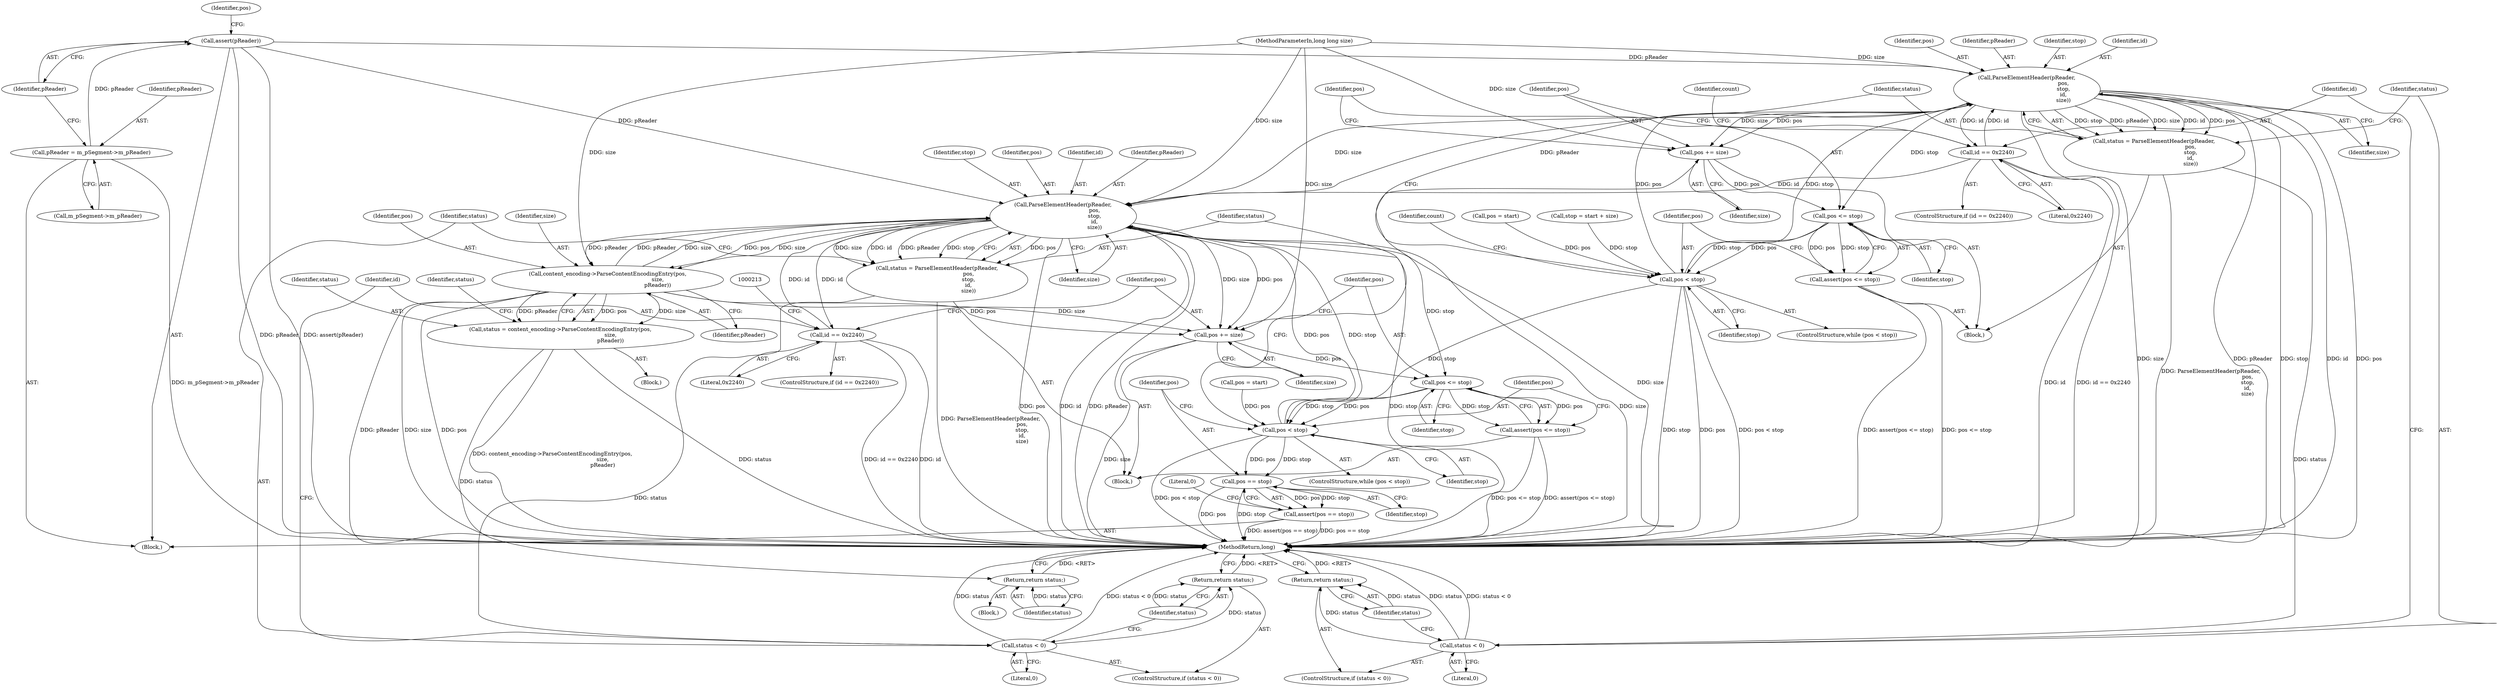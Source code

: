 digraph "1_Android_04839626ed859623901ebd3a5fd483982186b59d_182@API" {
"1000115" [label="(Call,assert(pReader))"];
"1000110" [label="(Call,pReader = m_pSegment->m_pReader)"];
"1000141" [label="(Call,ParseElementHeader(pReader,\n                                           pos,\n                                           stop,\n                                           id,\n                                           size))"];
"1000139" [label="(Call,status = ParseElementHeader(pReader,\n                                           pos,\n                                           stop,\n                                           id,\n                                           size))"];
"1000148" [label="(Call,status < 0)"];
"1000151" [label="(Return,return status;)"];
"1000154" [label="(Call,id == 0x2240)"];
"1000195" [label="(Call,ParseElementHeader(pReader,\n                                     pos,\n                                     stop,\n                                     id,\n                                     size))"];
"1000193" [label="(Call,status = ParseElementHeader(pReader,\n                                     pos,\n                                     stop,\n                                     id,\n                                     size))"];
"1000202" [label="(Call,status < 0)"];
"1000205" [label="(Return,return status;)"];
"1000208" [label="(Call,id == 0x2240)"];
"1000223" [label="(Call,content_encoding->ParseContentEncodingEntry(pos,\n                                                           size,\n                                                           pReader))"];
"1000221" [label="(Call,status = content_encoding->ParseContentEncodingEntry(pos,\n                                                           size,\n                                                           pReader))"];
"1000232" [label="(Return,return status;)"];
"1000239" [label="(Call,pos += size)"];
"1000243" [label="(Call,pos <= stop)"];
"1000186" [label="(Call,pos < stop)"];
"1000247" [label="(Call,pos == stop)"];
"1000246" [label="(Call,assert(pos == stop))"];
"1000242" [label="(Call,assert(pos <= stop))"];
"1000159" [label="(Call,pos += size)"];
"1000163" [label="(Call,pos <= stop)"];
"1000132" [label="(Call,pos < stop)"];
"1000162" [label="(Call,assert(pos <= stop))"];
"1000135" [label="(Block,)"];
"1000150" [label="(Literal,0)"];
"1000249" [label="(Identifier,stop)"];
"1000116" [label="(Identifier,pReader)"];
"1000163" [label="(Call,pos <= stop)"];
"1000156" [label="(Literal,0x2240)"];
"1000245" [label="(Identifier,stop)"];
"1000161" [label="(Identifier,size)"];
"1000199" [label="(Identifier,id)"];
"1000232" [label="(Return,return status;)"];
"1000229" [label="(Block,)"];
"1000165" [label="(Identifier,stop)"];
"1000143" [label="(Identifier,pos)"];
"1000154" [label="(Call,id == 0x2240)"];
"1000196" [label="(Identifier,pReader)"];
"1000134" [label="(Identifier,stop)"];
"1000239" [label="(Call,pos += size)"];
"1000222" [label="(Identifier,status)"];
"1000186" [label="(Call,pos < stop)"];
"1000147" [label="(ControlStructure,if (status < 0))"];
"1000228" [label="(Identifier,status)"];
"1000118" [label="(Call,pos = start)"];
"1000185" [label="(ControlStructure,while (pos < stop))"];
"1000243" [label="(Call,pos <= stop)"];
"1000142" [label="(Identifier,pReader)"];
"1000132" [label="(Call,pos < stop)"];
"1000148" [label="(Call,status < 0)"];
"1000203" [label="(Identifier,status)"];
"1000211" [label="(Block,)"];
"1000140" [label="(Identifier,status)"];
"1000205" [label="(Return,return status;)"];
"1000131" [label="(ControlStructure,while (pos < stop))"];
"1000149" [label="(Identifier,status)"];
"1000164" [label="(Identifier,pos)"];
"1000182" [label="(Call,pos = start)"];
"1000141" [label="(Call,ParseElementHeader(pReader,\n                                           pos,\n                                           stop,\n                                           id,\n                                           size))"];
"1000233" [label="(Identifier,status)"];
"1000151" [label="(Return,return status;)"];
"1000139" [label="(Call,status = ParseElementHeader(pReader,\n                                           pos,\n                                           stop,\n                                           id,\n                                           size))"];
"1000221" [label="(Call,status = content_encoding->ParseContentEncodingEntry(pos,\n                                                           size,\n                                                           pReader))"];
"1000207" [label="(ControlStructure,if (id == 0x2240))"];
"1000244" [label="(Identifier,pos)"];
"1000251" [label="(Literal,0)"];
"1000160" [label="(Identifier,pos)"];
"1000240" [label="(Identifier,pos)"];
"1000119" [label="(Identifier,pos)"];
"1000224" [label="(Identifier,pos)"];
"1000158" [label="(Identifier,count)"];
"1000111" [label="(Identifier,pReader)"];
"1000225" [label="(Identifier,size)"];
"1000187" [label="(Identifier,pos)"];
"1000115" [label="(Call,assert(pReader))"];
"1000201" [label="(ControlStructure,if (status < 0))"];
"1000122" [label="(Call,stop = start + size)"];
"1000189" [label="(Block,)"];
"1000247" [label="(Call,pos == stop)"];
"1000109" [label="(Block,)"];
"1000209" [label="(Identifier,id)"];
"1000168" [label="(Identifier,count)"];
"1000188" [label="(Identifier,stop)"];
"1000200" [label="(Identifier,size)"];
"1000159" [label="(Call,pos += size)"];
"1000206" [label="(Identifier,status)"];
"1000110" [label="(Call,pReader = m_pSegment->m_pReader)"];
"1000195" [label="(Call,ParseElementHeader(pReader,\n                                     pos,\n                                     stop,\n                                     id,\n                                     size))"];
"1000112" [label="(Call,m_pSegment->m_pReader)"];
"1000153" [label="(ControlStructure,if (id == 0x2240))"];
"1000223" [label="(Call,content_encoding->ParseContentEncodingEntry(pos,\n                                                           size,\n                                                           pReader))"];
"1000144" [label="(Identifier,stop)"];
"1000202" [label="(Call,status < 0)"];
"1000248" [label="(Identifier,pos)"];
"1000246" [label="(Call,assert(pos == stop))"];
"1000198" [label="(Identifier,stop)"];
"1000197" [label="(Identifier,pos)"];
"1000146" [label="(Identifier,size)"];
"1000162" [label="(Call,assert(pos <= stop))"];
"1000155" [label="(Identifier,id)"];
"1000194" [label="(Identifier,status)"];
"1000108" [label="(MethodParameterIn,long long size)"];
"1000204" [label="(Literal,0)"];
"1000242" [label="(Call,assert(pos <= stop))"];
"1000210" [label="(Literal,0x2240)"];
"1000133" [label="(Identifier,pos)"];
"1000241" [label="(Identifier,size)"];
"1000208" [label="(Call,id == 0x2240)"];
"1000145" [label="(Identifier,id)"];
"1000193" [label="(Call,status = ParseElementHeader(pReader,\n                                     pos,\n                                     stop,\n                                     id,\n                                     size))"];
"1000152" [label="(Identifier,status)"];
"1000252" [label="(MethodReturn,long)"];
"1000226" [label="(Identifier,pReader)"];
"1000115" -> "1000109"  [label="AST: "];
"1000115" -> "1000116"  [label="CFG: "];
"1000116" -> "1000115"  [label="AST: "];
"1000119" -> "1000115"  [label="CFG: "];
"1000115" -> "1000252"  [label="DDG: assert(pReader)"];
"1000115" -> "1000252"  [label="DDG: pReader"];
"1000110" -> "1000115"  [label="DDG: pReader"];
"1000115" -> "1000141"  [label="DDG: pReader"];
"1000115" -> "1000195"  [label="DDG: pReader"];
"1000110" -> "1000109"  [label="AST: "];
"1000110" -> "1000112"  [label="CFG: "];
"1000111" -> "1000110"  [label="AST: "];
"1000112" -> "1000110"  [label="AST: "];
"1000116" -> "1000110"  [label="CFG: "];
"1000110" -> "1000252"  [label="DDG: m_pSegment->m_pReader"];
"1000141" -> "1000139"  [label="AST: "];
"1000141" -> "1000146"  [label="CFG: "];
"1000142" -> "1000141"  [label="AST: "];
"1000143" -> "1000141"  [label="AST: "];
"1000144" -> "1000141"  [label="AST: "];
"1000145" -> "1000141"  [label="AST: "];
"1000146" -> "1000141"  [label="AST: "];
"1000139" -> "1000141"  [label="CFG: "];
"1000141" -> "1000252"  [label="DDG: pReader"];
"1000141" -> "1000252"  [label="DDG: stop"];
"1000141" -> "1000252"  [label="DDG: id"];
"1000141" -> "1000252"  [label="DDG: pos"];
"1000141" -> "1000252"  [label="DDG: size"];
"1000141" -> "1000139"  [label="DDG: stop"];
"1000141" -> "1000139"  [label="DDG: pReader"];
"1000141" -> "1000139"  [label="DDG: size"];
"1000141" -> "1000139"  [label="DDG: id"];
"1000141" -> "1000139"  [label="DDG: pos"];
"1000132" -> "1000141"  [label="DDG: pos"];
"1000132" -> "1000141"  [label="DDG: stop"];
"1000154" -> "1000141"  [label="DDG: id"];
"1000108" -> "1000141"  [label="DDG: size"];
"1000141" -> "1000154"  [label="DDG: id"];
"1000141" -> "1000159"  [label="DDG: size"];
"1000141" -> "1000159"  [label="DDG: pos"];
"1000141" -> "1000163"  [label="DDG: stop"];
"1000141" -> "1000195"  [label="DDG: pReader"];
"1000141" -> "1000195"  [label="DDG: size"];
"1000139" -> "1000135"  [label="AST: "];
"1000140" -> "1000139"  [label="AST: "];
"1000149" -> "1000139"  [label="CFG: "];
"1000139" -> "1000252"  [label="DDG: ParseElementHeader(pReader,\n                                           pos,\n                                           stop,\n                                           id,\n                                           size)"];
"1000139" -> "1000148"  [label="DDG: status"];
"1000148" -> "1000147"  [label="AST: "];
"1000148" -> "1000150"  [label="CFG: "];
"1000149" -> "1000148"  [label="AST: "];
"1000150" -> "1000148"  [label="AST: "];
"1000152" -> "1000148"  [label="CFG: "];
"1000155" -> "1000148"  [label="CFG: "];
"1000148" -> "1000252"  [label="DDG: status"];
"1000148" -> "1000252"  [label="DDG: status < 0"];
"1000148" -> "1000151"  [label="DDG: status"];
"1000151" -> "1000147"  [label="AST: "];
"1000151" -> "1000152"  [label="CFG: "];
"1000152" -> "1000151"  [label="AST: "];
"1000252" -> "1000151"  [label="CFG: "];
"1000151" -> "1000252"  [label="DDG: <RET>"];
"1000152" -> "1000151"  [label="DDG: status"];
"1000154" -> "1000153"  [label="AST: "];
"1000154" -> "1000156"  [label="CFG: "];
"1000155" -> "1000154"  [label="AST: "];
"1000156" -> "1000154"  [label="AST: "];
"1000158" -> "1000154"  [label="CFG: "];
"1000160" -> "1000154"  [label="CFG: "];
"1000154" -> "1000252"  [label="DDG: id"];
"1000154" -> "1000252"  [label="DDG: id == 0x2240"];
"1000154" -> "1000195"  [label="DDG: id"];
"1000195" -> "1000193"  [label="AST: "];
"1000195" -> "1000200"  [label="CFG: "];
"1000196" -> "1000195"  [label="AST: "];
"1000197" -> "1000195"  [label="AST: "];
"1000198" -> "1000195"  [label="AST: "];
"1000199" -> "1000195"  [label="AST: "];
"1000200" -> "1000195"  [label="AST: "];
"1000193" -> "1000195"  [label="CFG: "];
"1000195" -> "1000252"  [label="DDG: size"];
"1000195" -> "1000252"  [label="DDG: pos"];
"1000195" -> "1000252"  [label="DDG: id"];
"1000195" -> "1000252"  [label="DDG: pReader"];
"1000195" -> "1000252"  [label="DDG: stop"];
"1000195" -> "1000193"  [label="DDG: pos"];
"1000195" -> "1000193"  [label="DDG: size"];
"1000195" -> "1000193"  [label="DDG: id"];
"1000195" -> "1000193"  [label="DDG: pReader"];
"1000195" -> "1000193"  [label="DDG: stop"];
"1000223" -> "1000195"  [label="DDG: pReader"];
"1000223" -> "1000195"  [label="DDG: size"];
"1000186" -> "1000195"  [label="DDG: pos"];
"1000186" -> "1000195"  [label="DDG: stop"];
"1000208" -> "1000195"  [label="DDG: id"];
"1000108" -> "1000195"  [label="DDG: size"];
"1000195" -> "1000208"  [label="DDG: id"];
"1000195" -> "1000223"  [label="DDG: pos"];
"1000195" -> "1000223"  [label="DDG: size"];
"1000195" -> "1000223"  [label="DDG: pReader"];
"1000195" -> "1000239"  [label="DDG: size"];
"1000195" -> "1000239"  [label="DDG: pos"];
"1000195" -> "1000243"  [label="DDG: stop"];
"1000193" -> "1000189"  [label="AST: "];
"1000194" -> "1000193"  [label="AST: "];
"1000203" -> "1000193"  [label="CFG: "];
"1000193" -> "1000252"  [label="DDG: ParseElementHeader(pReader,\n                                     pos,\n                                     stop,\n                                     id,\n                                     size)"];
"1000193" -> "1000202"  [label="DDG: status"];
"1000202" -> "1000201"  [label="AST: "];
"1000202" -> "1000204"  [label="CFG: "];
"1000203" -> "1000202"  [label="AST: "];
"1000204" -> "1000202"  [label="AST: "];
"1000206" -> "1000202"  [label="CFG: "];
"1000209" -> "1000202"  [label="CFG: "];
"1000202" -> "1000252"  [label="DDG: status"];
"1000202" -> "1000252"  [label="DDG: status < 0"];
"1000202" -> "1000205"  [label="DDG: status"];
"1000205" -> "1000201"  [label="AST: "];
"1000205" -> "1000206"  [label="CFG: "];
"1000206" -> "1000205"  [label="AST: "];
"1000252" -> "1000205"  [label="CFG: "];
"1000205" -> "1000252"  [label="DDG: <RET>"];
"1000206" -> "1000205"  [label="DDG: status"];
"1000208" -> "1000207"  [label="AST: "];
"1000208" -> "1000210"  [label="CFG: "];
"1000209" -> "1000208"  [label="AST: "];
"1000210" -> "1000208"  [label="AST: "];
"1000213" -> "1000208"  [label="CFG: "];
"1000240" -> "1000208"  [label="CFG: "];
"1000208" -> "1000252"  [label="DDG: id"];
"1000208" -> "1000252"  [label="DDG: id == 0x2240"];
"1000223" -> "1000221"  [label="AST: "];
"1000223" -> "1000226"  [label="CFG: "];
"1000224" -> "1000223"  [label="AST: "];
"1000225" -> "1000223"  [label="AST: "];
"1000226" -> "1000223"  [label="AST: "];
"1000221" -> "1000223"  [label="CFG: "];
"1000223" -> "1000252"  [label="DDG: size"];
"1000223" -> "1000252"  [label="DDG: pReader"];
"1000223" -> "1000252"  [label="DDG: pos"];
"1000223" -> "1000221"  [label="DDG: pos"];
"1000223" -> "1000221"  [label="DDG: size"];
"1000223" -> "1000221"  [label="DDG: pReader"];
"1000108" -> "1000223"  [label="DDG: size"];
"1000223" -> "1000239"  [label="DDG: size"];
"1000223" -> "1000239"  [label="DDG: pos"];
"1000221" -> "1000211"  [label="AST: "];
"1000222" -> "1000221"  [label="AST: "];
"1000228" -> "1000221"  [label="CFG: "];
"1000221" -> "1000252"  [label="DDG: content_encoding->ParseContentEncodingEntry(pos,\n                                                           size,\n                                                           pReader)"];
"1000221" -> "1000252"  [label="DDG: status"];
"1000221" -> "1000232"  [label="DDG: status"];
"1000232" -> "1000229"  [label="AST: "];
"1000232" -> "1000233"  [label="CFG: "];
"1000233" -> "1000232"  [label="AST: "];
"1000252" -> "1000232"  [label="CFG: "];
"1000232" -> "1000252"  [label="DDG: <RET>"];
"1000233" -> "1000232"  [label="DDG: status"];
"1000239" -> "1000189"  [label="AST: "];
"1000239" -> "1000241"  [label="CFG: "];
"1000240" -> "1000239"  [label="AST: "];
"1000241" -> "1000239"  [label="AST: "];
"1000244" -> "1000239"  [label="CFG: "];
"1000239" -> "1000252"  [label="DDG: size"];
"1000108" -> "1000239"  [label="DDG: size"];
"1000239" -> "1000243"  [label="DDG: pos"];
"1000243" -> "1000242"  [label="AST: "];
"1000243" -> "1000245"  [label="CFG: "];
"1000244" -> "1000243"  [label="AST: "];
"1000245" -> "1000243"  [label="AST: "];
"1000242" -> "1000243"  [label="CFG: "];
"1000243" -> "1000186"  [label="DDG: pos"];
"1000243" -> "1000186"  [label="DDG: stop"];
"1000243" -> "1000242"  [label="DDG: pos"];
"1000243" -> "1000242"  [label="DDG: stop"];
"1000186" -> "1000185"  [label="AST: "];
"1000186" -> "1000188"  [label="CFG: "];
"1000187" -> "1000186"  [label="AST: "];
"1000188" -> "1000186"  [label="AST: "];
"1000194" -> "1000186"  [label="CFG: "];
"1000248" -> "1000186"  [label="CFG: "];
"1000186" -> "1000252"  [label="DDG: pos < stop"];
"1000182" -> "1000186"  [label="DDG: pos"];
"1000132" -> "1000186"  [label="DDG: stop"];
"1000186" -> "1000247"  [label="DDG: pos"];
"1000186" -> "1000247"  [label="DDG: stop"];
"1000247" -> "1000246"  [label="AST: "];
"1000247" -> "1000249"  [label="CFG: "];
"1000248" -> "1000247"  [label="AST: "];
"1000249" -> "1000247"  [label="AST: "];
"1000246" -> "1000247"  [label="CFG: "];
"1000247" -> "1000252"  [label="DDG: pos"];
"1000247" -> "1000252"  [label="DDG: stop"];
"1000247" -> "1000246"  [label="DDG: pos"];
"1000247" -> "1000246"  [label="DDG: stop"];
"1000246" -> "1000109"  [label="AST: "];
"1000251" -> "1000246"  [label="CFG: "];
"1000246" -> "1000252"  [label="DDG: assert(pos == stop)"];
"1000246" -> "1000252"  [label="DDG: pos == stop"];
"1000242" -> "1000189"  [label="AST: "];
"1000187" -> "1000242"  [label="CFG: "];
"1000242" -> "1000252"  [label="DDG: assert(pos <= stop)"];
"1000242" -> "1000252"  [label="DDG: pos <= stop"];
"1000159" -> "1000135"  [label="AST: "];
"1000159" -> "1000161"  [label="CFG: "];
"1000160" -> "1000159"  [label="AST: "];
"1000161" -> "1000159"  [label="AST: "];
"1000164" -> "1000159"  [label="CFG: "];
"1000159" -> "1000252"  [label="DDG: size"];
"1000108" -> "1000159"  [label="DDG: size"];
"1000159" -> "1000163"  [label="DDG: pos"];
"1000163" -> "1000162"  [label="AST: "];
"1000163" -> "1000165"  [label="CFG: "];
"1000164" -> "1000163"  [label="AST: "];
"1000165" -> "1000163"  [label="AST: "];
"1000162" -> "1000163"  [label="CFG: "];
"1000163" -> "1000132"  [label="DDG: pos"];
"1000163" -> "1000132"  [label="DDG: stop"];
"1000163" -> "1000162"  [label="DDG: pos"];
"1000163" -> "1000162"  [label="DDG: stop"];
"1000132" -> "1000131"  [label="AST: "];
"1000132" -> "1000134"  [label="CFG: "];
"1000133" -> "1000132"  [label="AST: "];
"1000134" -> "1000132"  [label="AST: "];
"1000140" -> "1000132"  [label="CFG: "];
"1000168" -> "1000132"  [label="CFG: "];
"1000132" -> "1000252"  [label="DDG: pos < stop"];
"1000132" -> "1000252"  [label="DDG: stop"];
"1000132" -> "1000252"  [label="DDG: pos"];
"1000118" -> "1000132"  [label="DDG: pos"];
"1000122" -> "1000132"  [label="DDG: stop"];
"1000162" -> "1000135"  [label="AST: "];
"1000133" -> "1000162"  [label="CFG: "];
"1000162" -> "1000252"  [label="DDG: pos <= stop"];
"1000162" -> "1000252"  [label="DDG: assert(pos <= stop)"];
}

